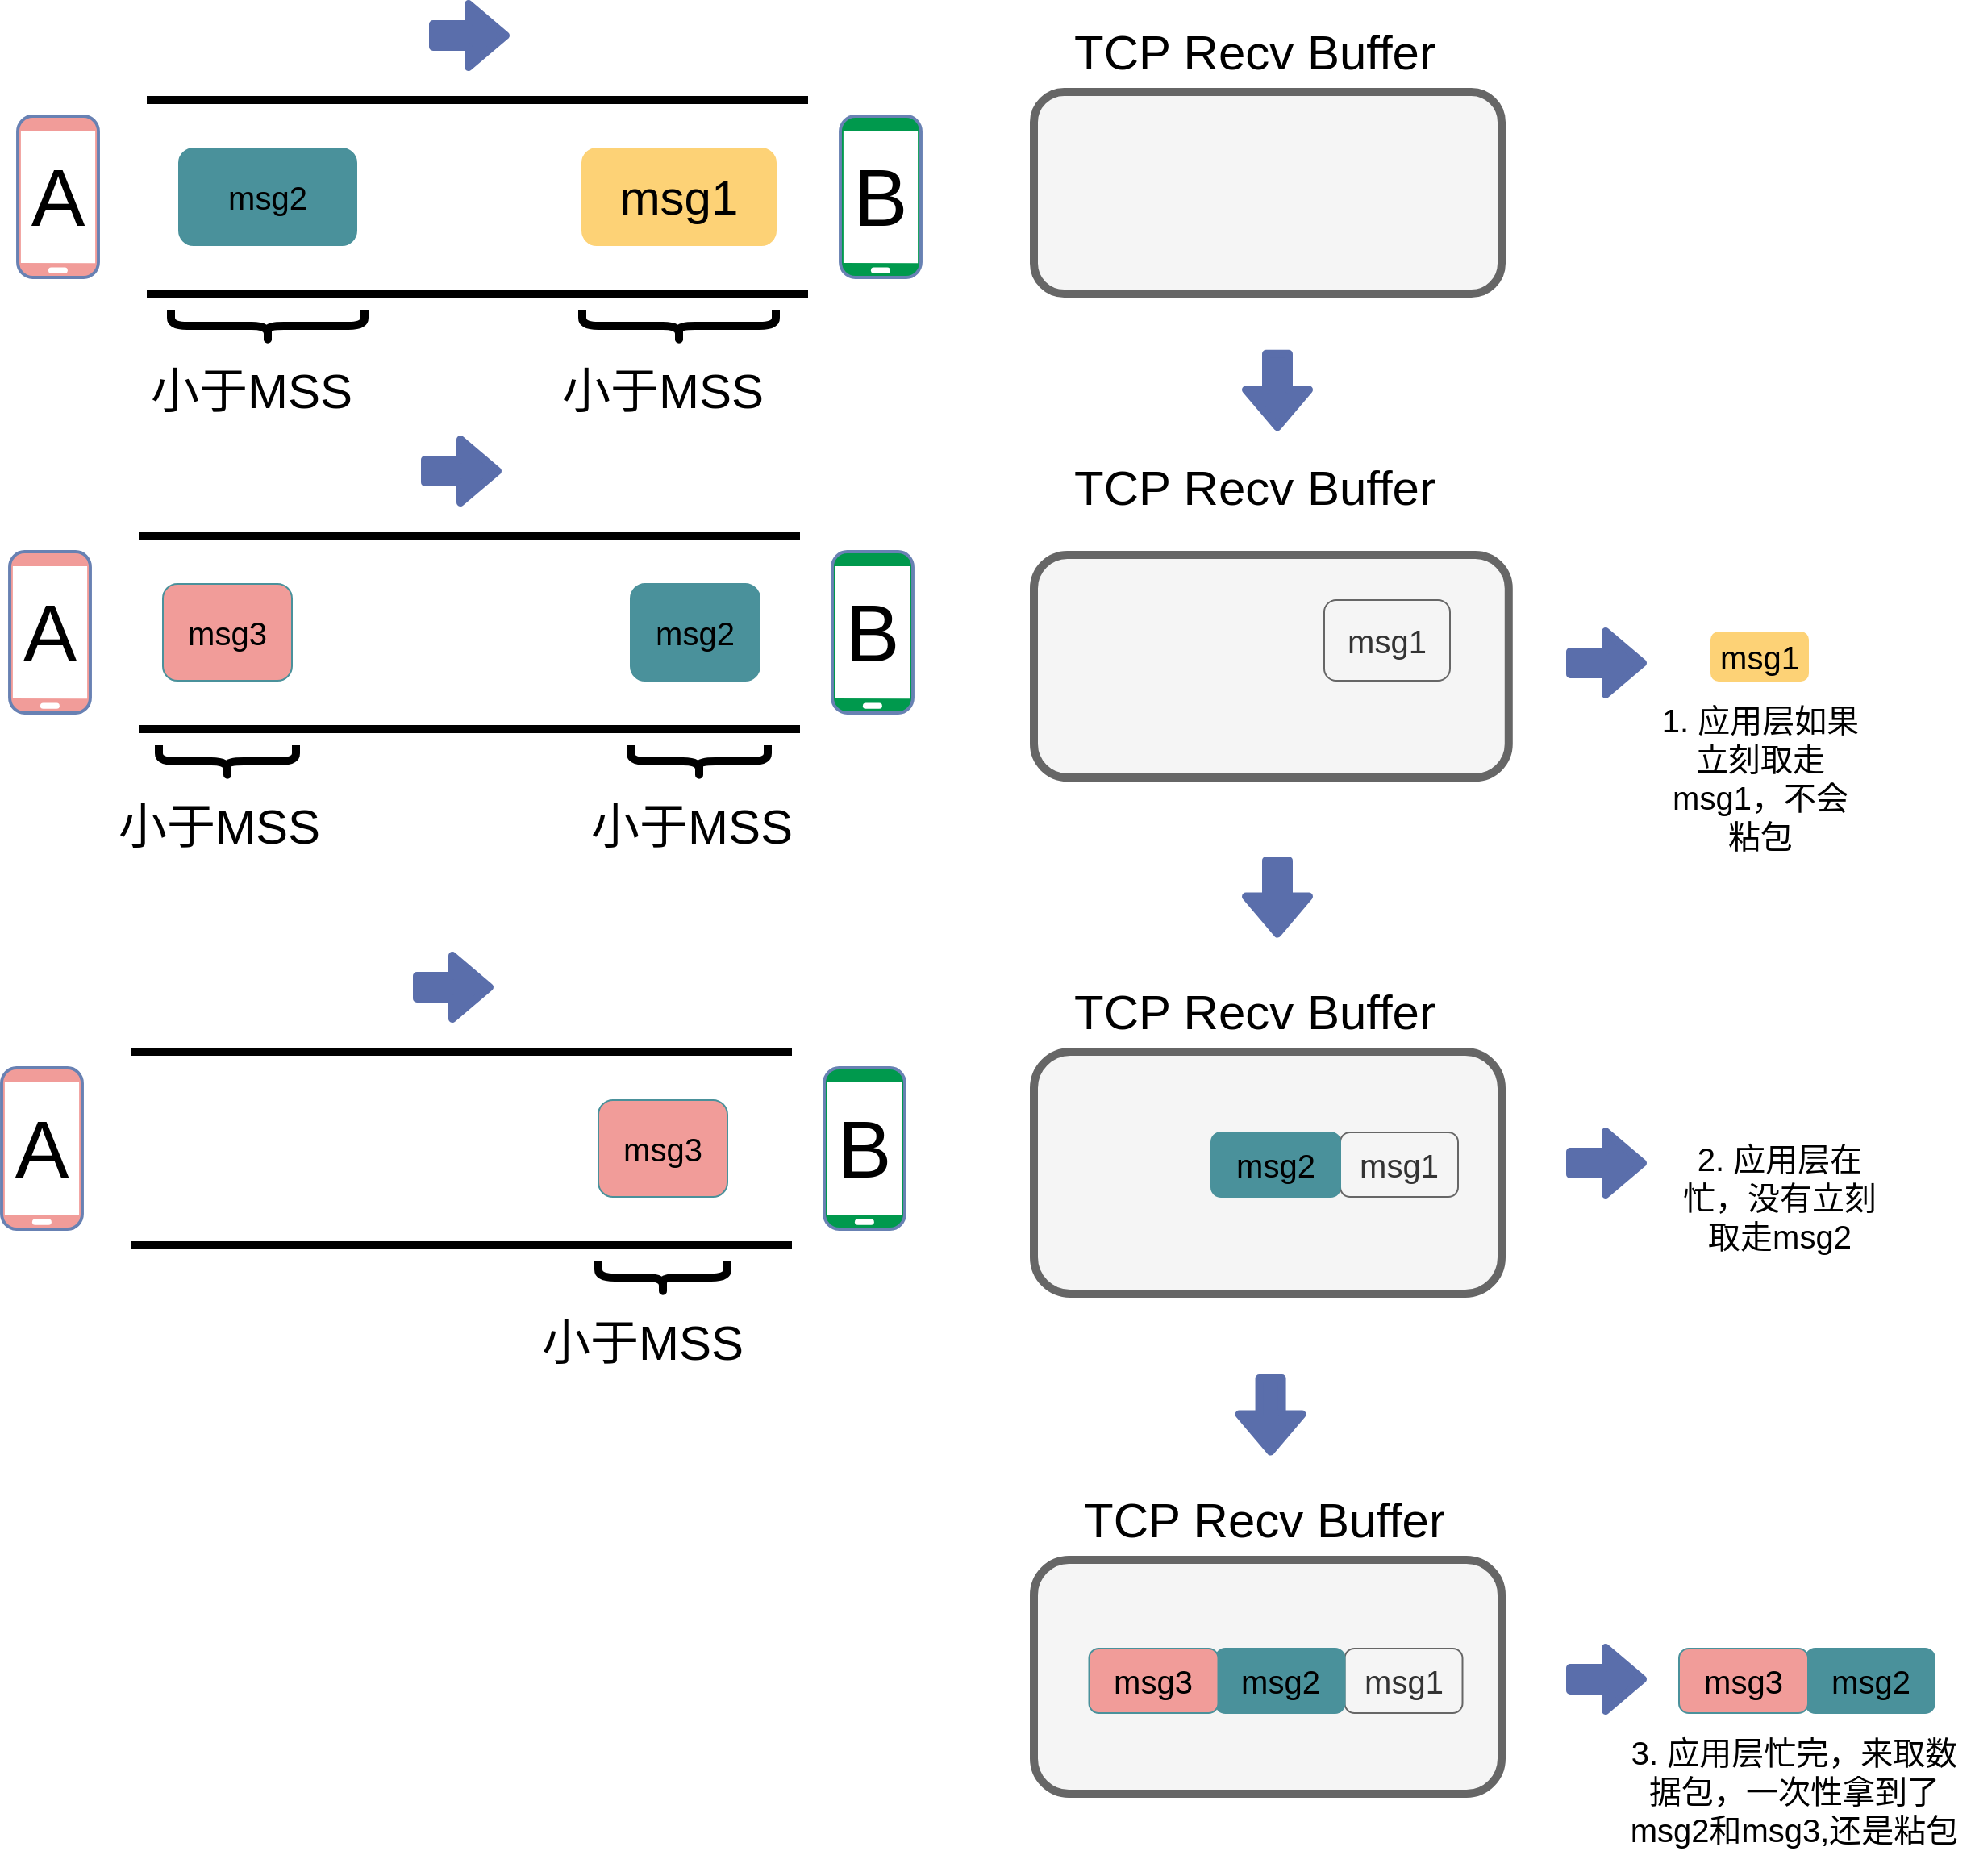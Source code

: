 <mxfile version="14.4.8" type="github"><diagram id="3228e29e-7158-1315-38df-8450db1d8a1d" name="Page-1"><mxGraphModel dx="2365" dy="1225" grid="1" gridSize="10" guides="1" tooltips="1" connect="1" arrows="1" fold="1" page="1" pageScale="1" pageWidth="1300" pageHeight="300" background="#ffffff" math="0" shadow="0"><root><mxCell id="0"/><mxCell id="1" parent="0"/><mxCell id="Q25eg6aNbo5KrL4aYmKd-64" value="" style="rounded=1;whiteSpace=wrap;html=1;strokeColor=#666666;strokeWidth=5;fillColor=#f5f5f5;fontColor=#333333;" parent="1" vertex="1"><mxGeometry x="690" y="382" width="294.39" height="138" as="geometry"/></mxCell><mxCell id="Q25eg6aNbo5KrL4aYmKd-55" value="" style="rounded=1;whiteSpace=wrap;html=1;strokeColor=#666666;strokeWidth=5;fillColor=#f5f5f5;fontColor=#333333;" parent="1" vertex="1"><mxGeometry x="690" y="690" width="290" height="150" as="geometry"/></mxCell><mxCell id="Q25eg6aNbo5KrL4aYmKd-56" value="&lt;font style=&quot;font-size: 30px&quot;&gt;TCP Recv Buffer&lt;/font&gt;" style="text;html=1;strokeColor=none;fillColor=none;align=center;verticalAlign=middle;whiteSpace=wrap;rounded=0;" parent="1" vertex="1"><mxGeometry x="711.5" y="655" width="230" height="20" as="geometry"/></mxCell><mxCell id="Q25eg6aNbo5KrL4aYmKd-53" value="" style="rounded=1;whiteSpace=wrap;html=1;strokeColor=#666666;strokeWidth=5;fillColor=#f5f5f5;fontColor=#333333;" parent="1" vertex="1"><mxGeometry x="690" y="95" width="290" height="125" as="geometry"/></mxCell><mxCell id="ORzlP0sGd4nqnSAyvKW6-2" value="&lt;font style=&quot;font-size: 20px&quot;&gt;msg2&lt;/font&gt;" style="rounded=1;whiteSpace=wrap;html=1;fillColor=#4A919B;strokeColor=#4A919B;" parent="1" vertex="1"><mxGeometry x="160" y="130" width="110" height="60" as="geometry"/></mxCell><mxCell id="ORzlP0sGd4nqnSAyvKW6-3" value="&lt;font style=&quot;font-size: 30px&quot;&gt;msg1&lt;/font&gt;" style="rounded=1;whiteSpace=wrap;html=1;fillColor=#FDD276;strokeColor=#FDD276;" parent="1" vertex="1"><mxGeometry x="410" y="130" width="120" height="60" as="geometry"/></mxCell><mxCell id="ORzlP0sGd4nqnSAyvKW6-6" value="" style="endArrow=none;html=1;strokeWidth=5;" parent="1" edge="1"><mxGeometry width="50" height="50" relative="1" as="geometry"><mxPoint x="140" y="220" as="sourcePoint"/><mxPoint x="550" y="220" as="targetPoint"/></mxGeometry></mxCell><mxCell id="ORzlP0sGd4nqnSAyvKW6-7" value="" style="endArrow=none;html=1;strokeWidth=5;" parent="1" edge="1"><mxGeometry width="50" height="50" relative="1" as="geometry"><mxPoint x="140" y="100" as="sourcePoint"/><mxPoint x="550" y="100" as="targetPoint"/></mxGeometry></mxCell><mxCell id="ORzlP0sGd4nqnSAyvKW6-8" value="" style="fontColor=#0066CC;verticalAlign=top;verticalLabelPosition=bottom;labelPosition=center;align=center;html=1;outlineConnect=0;strokeColor=#6881B3;gradientColor=none;gradientDirection=north;strokeWidth=2;shape=mxgraph.networks.mobile;fillColor=#F19C99;" parent="1" vertex="1"><mxGeometry x="60" y="110" width="50" height="100" as="geometry"/></mxCell><mxCell id="ORzlP0sGd4nqnSAyvKW6-9" value="&lt;font style=&quot;font-size: 50px&quot;&gt;A&lt;/font&gt;" style="text;html=1;strokeColor=none;fillColor=none;align=center;verticalAlign=middle;whiteSpace=wrap;rounded=0;" parent="1" vertex="1"><mxGeometry x="65" y="150" width="40" height="20" as="geometry"/></mxCell><mxCell id="ORzlP0sGd4nqnSAyvKW6-10" value="" style="fontColor=#0066CC;verticalAlign=top;verticalLabelPosition=bottom;labelPosition=center;align=center;html=1;outlineConnect=0;strokeColor=#6881B3;gradientColor=none;gradientDirection=north;strokeWidth=2;shape=mxgraph.networks.mobile;fillColor=#00994D;" parent="1" vertex="1"><mxGeometry x="570" y="110" width="50" height="100" as="geometry"/></mxCell><mxCell id="ORzlP0sGd4nqnSAyvKW6-11" value="&lt;font style=&quot;font-size: 50px&quot;&gt;B&lt;/font&gt;" style="text;html=1;strokeColor=none;fillColor=none;align=center;verticalAlign=middle;whiteSpace=wrap;rounded=0;" parent="1" vertex="1"><mxGeometry x="575" y="150" width="40" height="20" as="geometry"/></mxCell><mxCell id="ORzlP0sGd4nqnSAyvKW6-12" value="" style="shape=flexArrow;endArrow=classic;html=1;strokeWidth=5;strokeColor=#5A6EAB;fillColor=#5A6EAB;" parent="1" edge="1"><mxGeometry width="50" height="50" relative="1" as="geometry"><mxPoint x="315" y="60" as="sourcePoint"/><mxPoint x="365" y="60" as="targetPoint"/></mxGeometry></mxCell><mxCell id="Qrq_eR0kL8KwURl1Gxz9-4" value="" style="shape=curlyBracket;whiteSpace=wrap;html=1;rounded=1;strokeWidth=5;direction=north;" parent="1" vertex="1"><mxGeometry x="410" y="230" width="120" height="20" as="geometry"/></mxCell><mxCell id="Qrq_eR0kL8KwURl1Gxz9-5" value="&lt;font style=&quot;font-size: 30px&quot;&gt;小于MSS&lt;/font&gt;" style="text;html=1;strokeColor=none;fillColor=none;align=center;verticalAlign=middle;whiteSpace=wrap;rounded=0;" parent="1" vertex="1"><mxGeometry x="385" y="270" width="150" height="20" as="geometry"/></mxCell><mxCell id="Q25eg6aNbo5KrL4aYmKd-1" value="&lt;font style=&quot;font-size: 20px&quot;&gt;msg2&lt;/font&gt;" style="rounded=1;whiteSpace=wrap;html=1;fillColor=#4A919B;strokeColor=#4A919B;" parent="1" vertex="1"><mxGeometry x="440" y="400" width="80" height="60" as="geometry"/></mxCell><mxCell id="Q25eg6aNbo5KrL4aYmKd-3" value="" style="endArrow=none;html=1;strokeWidth=5;" parent="1" edge="1"><mxGeometry width="50" height="50" relative="1" as="geometry"><mxPoint x="135" y="490" as="sourcePoint"/><mxPoint x="545" y="490" as="targetPoint"/></mxGeometry></mxCell><mxCell id="Q25eg6aNbo5KrL4aYmKd-4" value="" style="endArrow=none;html=1;strokeWidth=5;" parent="1" edge="1"><mxGeometry width="50" height="50" relative="1" as="geometry"><mxPoint x="135" y="370" as="sourcePoint"/><mxPoint x="545" y="370" as="targetPoint"/></mxGeometry></mxCell><mxCell id="Q25eg6aNbo5KrL4aYmKd-5" value="" style="fontColor=#0066CC;verticalAlign=top;verticalLabelPosition=bottom;labelPosition=center;align=center;html=1;outlineConnect=0;strokeColor=#6881B3;gradientColor=none;gradientDirection=north;strokeWidth=2;shape=mxgraph.networks.mobile;fillColor=#F19C99;" parent="1" vertex="1"><mxGeometry x="55" y="380" width="50" height="100" as="geometry"/></mxCell><mxCell id="Q25eg6aNbo5KrL4aYmKd-6" value="&lt;font style=&quot;font-size: 50px&quot;&gt;A&lt;/font&gt;" style="text;html=1;strokeColor=none;fillColor=none;align=center;verticalAlign=middle;whiteSpace=wrap;rounded=0;" parent="1" vertex="1"><mxGeometry x="60" y="420" width="40" height="20" as="geometry"/></mxCell><mxCell id="Q25eg6aNbo5KrL4aYmKd-7" value="" style="fontColor=#0066CC;verticalAlign=top;verticalLabelPosition=bottom;labelPosition=center;align=center;html=1;outlineConnect=0;strokeColor=#6881B3;gradientColor=none;gradientDirection=north;strokeWidth=2;shape=mxgraph.networks.mobile;fillColor=#00994D;" parent="1" vertex="1"><mxGeometry x="565" y="380" width="50" height="100" as="geometry"/></mxCell><mxCell id="Q25eg6aNbo5KrL4aYmKd-8" value="&lt;font style=&quot;font-size: 50px&quot;&gt;B&lt;/font&gt;" style="text;html=1;strokeColor=none;fillColor=none;align=center;verticalAlign=middle;whiteSpace=wrap;rounded=0;" parent="1" vertex="1"><mxGeometry x="570" y="420" width="40" height="20" as="geometry"/></mxCell><mxCell id="Q25eg6aNbo5KrL4aYmKd-9" value="" style="shape=flexArrow;endArrow=classic;html=1;strokeWidth=5;strokeColor=#5A6EAB;fillColor=#5A6EAB;" parent="1" edge="1"><mxGeometry width="50" height="50" relative="1" as="geometry"><mxPoint x="310" y="330" as="sourcePoint"/><mxPoint x="360" y="330" as="targetPoint"/></mxGeometry></mxCell><mxCell id="Q25eg6aNbo5KrL4aYmKd-11" value="&lt;font style=&quot;font-size: 20px&quot;&gt;msg3&lt;/font&gt;" style="rounded=1;whiteSpace=wrap;html=1;strokeColor=#4A919B;fillColor=#F19C99;" parent="1" vertex="1"><mxGeometry x="150" y="400" width="80" height="60" as="geometry"/></mxCell><mxCell id="Q25eg6aNbo5KrL4aYmKd-12" value="" style="shape=curlyBracket;whiteSpace=wrap;html=1;rounded=1;strokeWidth=5;direction=north;" parent="1" vertex="1"><mxGeometry x="440" y="500" width="85" height="20" as="geometry"/></mxCell><mxCell id="Q25eg6aNbo5KrL4aYmKd-15" value="&lt;font style=&quot;font-size: 20px&quot;&gt;msg1&lt;/font&gt;" style="rounded=1;whiteSpace=wrap;html=1;fillColor=#f5f5f5;strokeColor=#666666;sketch=0;fontColor=#333333;" parent="1" vertex="1"><mxGeometry x="870" y="410" width="78" height="50" as="geometry"/></mxCell><mxCell id="Q25eg6aNbo5KrL4aYmKd-34" value="" style="endArrow=none;html=1;strokeWidth=5;" parent="1" edge="1"><mxGeometry width="50" height="50" relative="1" as="geometry"><mxPoint x="130" y="810" as="sourcePoint"/><mxPoint x="540" y="810" as="targetPoint"/></mxGeometry></mxCell><mxCell id="Q25eg6aNbo5KrL4aYmKd-35" value="" style="endArrow=none;html=1;strokeWidth=5;" parent="1" edge="1"><mxGeometry width="50" height="50" relative="1" as="geometry"><mxPoint x="130" y="690" as="sourcePoint"/><mxPoint x="540" y="690" as="targetPoint"/></mxGeometry></mxCell><mxCell id="Q25eg6aNbo5KrL4aYmKd-36" value="" style="fontColor=#0066CC;verticalAlign=top;verticalLabelPosition=bottom;labelPosition=center;align=center;html=1;outlineConnect=0;strokeColor=#6881B3;gradientColor=none;gradientDirection=north;strokeWidth=2;shape=mxgraph.networks.mobile;fillColor=#F19C99;" parent="1" vertex="1"><mxGeometry x="50" y="700" width="50" height="100" as="geometry"/></mxCell><mxCell id="Q25eg6aNbo5KrL4aYmKd-37" value="&lt;font style=&quot;font-size: 50px&quot;&gt;A&lt;/font&gt;" style="text;html=1;strokeColor=none;fillColor=none;align=center;verticalAlign=middle;whiteSpace=wrap;rounded=0;" parent="1" vertex="1"><mxGeometry x="55" y="740" width="40" height="20" as="geometry"/></mxCell><mxCell id="Q25eg6aNbo5KrL4aYmKd-38" value="" style="fontColor=#0066CC;verticalAlign=top;verticalLabelPosition=bottom;labelPosition=center;align=center;html=1;outlineConnect=0;strokeColor=#6881B3;gradientColor=none;gradientDirection=north;strokeWidth=2;shape=mxgraph.networks.mobile;fillColor=#00994D;" parent="1" vertex="1"><mxGeometry x="560" y="700" width="50" height="100" as="geometry"/></mxCell><mxCell id="Q25eg6aNbo5KrL4aYmKd-39" value="&lt;font style=&quot;font-size: 50px&quot;&gt;B&lt;/font&gt;" style="text;html=1;strokeColor=none;fillColor=none;align=center;verticalAlign=middle;whiteSpace=wrap;rounded=0;" parent="1" vertex="1"><mxGeometry x="565" y="740" width="40" height="20" as="geometry"/></mxCell><mxCell id="Q25eg6aNbo5KrL4aYmKd-40" value="" style="shape=flexArrow;endArrow=classic;html=1;strokeWidth=5;strokeColor=#5A6EAB;fillColor=#5A6EAB;" parent="1" edge="1"><mxGeometry width="50" height="50" relative="1" as="geometry"><mxPoint x="305" y="650" as="sourcePoint"/><mxPoint x="355" y="650" as="targetPoint"/></mxGeometry></mxCell><mxCell id="Q25eg6aNbo5KrL4aYmKd-42" value="&lt;font style=&quot;font-size: 20px&quot;&gt;msg3&lt;/font&gt;" style="rounded=1;whiteSpace=wrap;html=1;strokeColor=#4A919B;fillColor=#F19C99;" parent="1" vertex="1"><mxGeometry x="420" y="720" width="80" height="60" as="geometry"/></mxCell><mxCell id="Q25eg6aNbo5KrL4aYmKd-43" value="" style="shape=curlyBracket;whiteSpace=wrap;html=1;rounded=1;strokeWidth=5;direction=north;" parent="1" vertex="1"><mxGeometry x="420" y="820" width="80" height="20" as="geometry"/></mxCell><mxCell id="Q25eg6aNbo5KrL4aYmKd-44" value="&lt;font style=&quot;font-size: 30px&quot;&gt;小于MSS&lt;/font&gt;" style="text;html=1;strokeColor=none;fillColor=none;align=center;verticalAlign=middle;whiteSpace=wrap;rounded=0;" parent="1" vertex="1"><mxGeometry x="375" y="860" width="145" height="20" as="geometry"/></mxCell><mxCell id="Q25eg6aNbo5KrL4aYmKd-45" value="&lt;font style=&quot;font-size: 20px&quot;&gt;msg1&lt;/font&gt;" style="rounded=1;whiteSpace=wrap;html=1;fillColor=#f5f5f5;strokeColor=#666666;fontColor=#333333;" parent="1" vertex="1"><mxGeometry x="880" y="740" width="73" height="40" as="geometry"/></mxCell><mxCell id="Q25eg6aNbo5KrL4aYmKd-46" value="&lt;font style=&quot;font-size: 20px&quot;&gt;msg2&lt;/font&gt;" style="rounded=1;whiteSpace=wrap;html=1;fillColor=#4A919B;strokeColor=#4A919B;" parent="1" vertex="1"><mxGeometry x="800" y="740" width="80" height="40" as="geometry"/></mxCell><mxCell id="Q25eg6aNbo5KrL4aYmKd-54" value="&lt;font style=&quot;font-size: 30px&quot;&gt;TCP Recv Buffer&lt;/font&gt;" style="text;html=1;strokeColor=none;fillColor=none;align=center;verticalAlign=middle;whiteSpace=wrap;rounded=0;" parent="1" vertex="1"><mxGeometry x="711.5" y="60" width="230" height="20" as="geometry"/></mxCell><mxCell id="Q25eg6aNbo5KrL4aYmKd-57" value="" style="rounded=1;whiteSpace=wrap;html=1;strokeColor=#666666;strokeWidth=5;fillColor=#f5f5f5;fontColor=#333333;" parent="1" vertex="1"><mxGeometry x="690" y="1005" width="290" height="145" as="geometry"/></mxCell><mxCell id="Q25eg6aNbo5KrL4aYmKd-58" value="&lt;font style=&quot;font-size: 30px&quot;&gt;TCP Recv Buffer&lt;/font&gt;" style="text;html=1;strokeColor=none;fillColor=none;align=center;verticalAlign=middle;whiteSpace=wrap;rounded=0;" parent="1" vertex="1"><mxGeometry x="718" y="970" width="230" height="20" as="geometry"/></mxCell><mxCell id="Q25eg6aNbo5KrL4aYmKd-65" value="&lt;font style=&quot;font-size: 30px&quot;&gt;TCP Recv Buffer&lt;/font&gt;" style="text;html=1;strokeColor=none;fillColor=none;align=center;verticalAlign=middle;whiteSpace=wrap;rounded=0;" parent="1" vertex="1"><mxGeometry x="711.5" y="330" width="230" height="20" as="geometry"/></mxCell><mxCell id="Q25eg6aNbo5KrL4aYmKd-71" value="" style="shape=flexArrow;endArrow=classic;html=1;strokeWidth=5;strokeColor=#5A6EAB;fillColor=#5A6EAB;" parent="1" edge="1"><mxGeometry width="50" height="50" relative="1" as="geometry"><mxPoint x="841" y="254.85" as="sourcePoint"/><mxPoint x="841" y="305.14" as="targetPoint"/></mxGeometry></mxCell><mxCell id="Q25eg6aNbo5KrL4aYmKd-73" value="" style="shape=flexArrow;endArrow=classic;html=1;strokeWidth=5;strokeColor=#5A6EAB;fillColor=#5A6EAB;" parent="1" edge="1"><mxGeometry width="50" height="50" relative="1" as="geometry"><mxPoint x="841" y="569" as="sourcePoint"/><mxPoint x="841" y="619.29" as="targetPoint"/></mxGeometry></mxCell><mxCell id="Q25eg6aNbo5KrL4aYmKd-74" value="" style="shape=flexArrow;endArrow=classic;html=1;strokeWidth=5;strokeColor=#5A6EAB;fillColor=#5A6EAB;" parent="1" edge="1"><mxGeometry width="50" height="50" relative="1" as="geometry"><mxPoint x="836.78" y="890" as="sourcePoint"/><mxPoint x="836.78" y="940.29" as="targetPoint"/></mxGeometry></mxCell><mxCell id="CKk09p9d2FvDrtDe5IxK-4" value="" style="shape=curlyBracket;whiteSpace=wrap;html=1;rounded=1;strokeWidth=5;direction=north;" vertex="1" parent="1"><mxGeometry x="155" y="230" width="120" height="20" as="geometry"/></mxCell><mxCell id="CKk09p9d2FvDrtDe5IxK-5" value="&lt;font style=&quot;font-size: 30px&quot;&gt;小于MSS&lt;/font&gt;" style="text;html=1;strokeColor=none;fillColor=none;align=center;verticalAlign=middle;whiteSpace=wrap;rounded=0;" vertex="1" parent="1"><mxGeometry x="130" y="270" width="150" height="20" as="geometry"/></mxCell><mxCell id="CKk09p9d2FvDrtDe5IxK-6" value="&lt;font style=&quot;font-size: 30px&quot;&gt;小于MSS&lt;/font&gt;" style="text;html=1;strokeColor=none;fillColor=none;align=center;verticalAlign=middle;whiteSpace=wrap;rounded=0;" vertex="1" parent="1"><mxGeometry x="402.5" y="540" width="150" height="20" as="geometry"/></mxCell><mxCell id="CKk09p9d2FvDrtDe5IxK-9" value="&lt;font style=&quot;font-size: 20px&quot;&gt;msg1&lt;/font&gt;" style="rounded=1;whiteSpace=wrap;html=1;fillColor=#FDD276;strokeColor=#FDD276;" vertex="1" parent="1"><mxGeometry x="1110" y="430" width="60" height="30" as="geometry"/></mxCell><mxCell id="CKk09p9d2FvDrtDe5IxK-10" value="" style="shape=curlyBracket;whiteSpace=wrap;html=1;rounded=1;strokeWidth=5;direction=north;" vertex="1" parent="1"><mxGeometry x="147.5" y="500" width="85" height="20" as="geometry"/></mxCell><mxCell id="CKk09p9d2FvDrtDe5IxK-11" value="&lt;font style=&quot;font-size: 30px&quot;&gt;小于MSS&lt;/font&gt;" style="text;html=1;strokeColor=none;fillColor=none;align=center;verticalAlign=middle;whiteSpace=wrap;rounded=0;" vertex="1" parent="1"><mxGeometry x="110" y="540" width="150" height="20" as="geometry"/></mxCell><mxCell id="CKk09p9d2FvDrtDe5IxK-12" value="&lt;font style=&quot;font-size: 20px&quot;&gt;1. 应用层如果立刻取走msg1，不会粘包&lt;/font&gt;" style="text;html=1;strokeColor=none;fillColor=none;align=center;verticalAlign=middle;whiteSpace=wrap;rounded=0;" vertex="1" parent="1"><mxGeometry x="1077.5" y="470" width="125" height="100" as="geometry"/></mxCell><mxCell id="CKk09p9d2FvDrtDe5IxK-14" value="" style="shape=flexArrow;endArrow=classic;html=1;strokeWidth=5;strokeColor=#5A6EAB;fillColor=#5A6EAB;" edge="1" parent="1"><mxGeometry width="50" height="50" relative="1" as="geometry"><mxPoint x="1020" y="449" as="sourcePoint"/><mxPoint x="1070" y="449" as="targetPoint"/></mxGeometry></mxCell><mxCell id="CKk09p9d2FvDrtDe5IxK-18" value="&lt;font style=&quot;font-size: 20px&quot;&gt;2. 应用层在忙，没有立刻取走msg2&lt;/font&gt;" style="text;html=1;strokeColor=none;fillColor=none;align=center;verticalAlign=middle;whiteSpace=wrap;rounded=0;" vertex="1" parent="1"><mxGeometry x="1090" y="730" width="125" height="100" as="geometry"/></mxCell><mxCell id="CKk09p9d2FvDrtDe5IxK-19" value="" style="shape=flexArrow;endArrow=classic;html=1;strokeWidth=5;strokeColor=#5A6EAB;fillColor=#5A6EAB;" edge="1" parent="1"><mxGeometry width="50" height="50" relative="1" as="geometry"><mxPoint x="1020" y="759" as="sourcePoint"/><mxPoint x="1070" y="759" as="targetPoint"/></mxGeometry></mxCell><mxCell id="CKk09p9d2FvDrtDe5IxK-21" value="&lt;font style=&quot;font-size: 20px&quot;&gt;3. 应用层忙完，来取数据包，一次性拿到了msg2和msg3,还是粘包&lt;/font&gt;" style="text;html=1;strokeColor=none;fillColor=none;align=center;verticalAlign=middle;whiteSpace=wrap;rounded=0;" vertex="1" parent="1"><mxGeometry x="1050" y="1095" width="222.5" height="105" as="geometry"/></mxCell><mxCell id="CKk09p9d2FvDrtDe5IxK-22" value="" style="shape=flexArrow;endArrow=classic;html=1;strokeWidth=5;strokeColor=#5A6EAB;fillColor=#5A6EAB;fontSize=20;" edge="1" parent="1"><mxGeometry width="50" height="50" relative="1" as="geometry"><mxPoint x="1020" y="1079" as="sourcePoint"/><mxPoint x="1070" y="1079" as="targetPoint"/></mxGeometry></mxCell><mxCell id="CKk09p9d2FvDrtDe5IxK-27" value="&lt;font style=&quot;font-size: 20px&quot;&gt;msg2&lt;/font&gt;" style="rounded=1;whiteSpace=wrap;html=1;fillColor=#4A919B;strokeColor=#4A919B;" vertex="1" parent="1"><mxGeometry x="1168.5" y="1060" width="80" height="40" as="geometry"/></mxCell><mxCell id="CKk09p9d2FvDrtDe5IxK-28" value="&lt;font style=&quot;font-size: 20px;&quot;&gt;msg3&lt;/font&gt;" style="rounded=1;whiteSpace=wrap;html=1;strokeColor=#4A919B;fillColor=#F19C99;fontSize=20;" vertex="1" parent="1"><mxGeometry x="1090" y="1060" width="80" height="40" as="geometry"/></mxCell><mxCell id="CKk09p9d2FvDrtDe5IxK-29" value="&lt;font style=&quot;font-size: 20px&quot;&gt;msg1&lt;/font&gt;" style="rounded=1;whiteSpace=wrap;html=1;fillColor=#f5f5f5;strokeColor=#666666;fontColor=#333333;" vertex="1" parent="1"><mxGeometry x="882.75" y="1060" width="73" height="40" as="geometry"/></mxCell><mxCell id="CKk09p9d2FvDrtDe5IxK-30" value="&lt;font style=&quot;font-size: 20px&quot;&gt;msg2&lt;/font&gt;" style="rounded=1;whiteSpace=wrap;html=1;fillColor=#4A919B;strokeColor=#4A919B;" vertex="1" parent="1"><mxGeometry x="802.75" y="1060" width="80" height="40" as="geometry"/></mxCell><mxCell id="CKk09p9d2FvDrtDe5IxK-31" value="&lt;font style=&quot;font-size: 20px;&quot;&gt;msg3&lt;/font&gt;" style="rounded=1;whiteSpace=wrap;html=1;strokeColor=#4A919B;fillColor=#F19C99;fontSize=20;" vertex="1" parent="1"><mxGeometry x="724.25" y="1060" width="80" height="40" as="geometry"/></mxCell></root></mxGraphModel></diagram></mxfile>